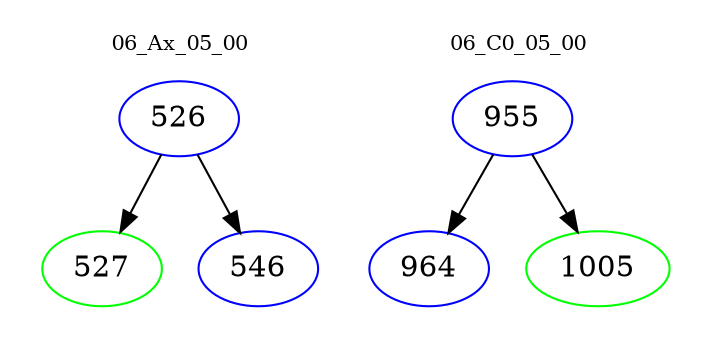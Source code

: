 digraph{
subgraph cluster_0 {
color = white
label = "06_Ax_05_00";
fontsize=10;
T0_526 [label="526", color="blue"]
T0_526 -> T0_527 [color="black"]
T0_527 [label="527", color="green"]
T0_526 -> T0_546 [color="black"]
T0_546 [label="546", color="blue"]
}
subgraph cluster_1 {
color = white
label = "06_C0_05_00";
fontsize=10;
T1_955 [label="955", color="blue"]
T1_955 -> T1_964 [color="black"]
T1_964 [label="964", color="blue"]
T1_955 -> T1_1005 [color="black"]
T1_1005 [label="1005", color="green"]
}
}
